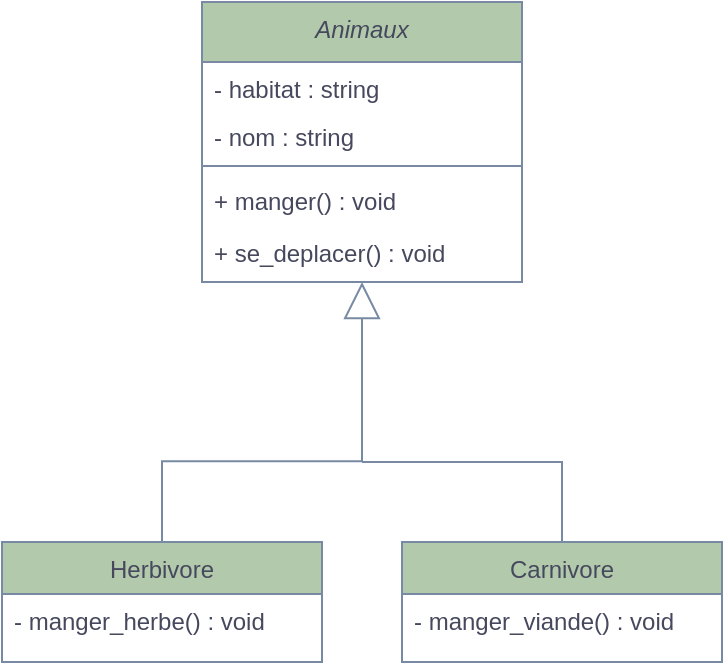 <mxfile version="22.1.22" type="embed" pages="3">
  <diagram id="C5RBs43oDa-KdzZeNtuy" name="Animaux">
    <mxGraphModel dx="397" dy="302" grid="1" gridSize="10" guides="1" tooltips="1" connect="1" arrows="1" fold="1" page="1" pageScale="1" pageWidth="827" pageHeight="1169" math="0" shadow="0">
      <root>
        <mxCell id="WIyWlLk6GJQsqaUBKTNV-0" />
        <mxCell id="WIyWlLk6GJQsqaUBKTNV-1" parent="WIyWlLk6GJQsqaUBKTNV-0" />
        <mxCell id="zkfFHV4jXpPFQw0GAbJ--0" value="Animaux" style="swimlane;fontStyle=2;align=center;verticalAlign=top;childLayout=stackLayout;horizontal=1;startSize=30;horizontalStack=0;resizeParent=1;resizeLast=0;collapsible=1;marginBottom=0;rounded=0;shadow=0;strokeWidth=1;labelBackgroundColor=none;fillColor=#B2C9AB;strokeColor=#788AA3;fontColor=#46495D;" parent="WIyWlLk6GJQsqaUBKTNV-1" vertex="1">
          <mxGeometry x="320" y="80" width="160" height="140" as="geometry">
            <mxRectangle x="230" y="140" width="160" height="26" as="alternateBounds" />
          </mxGeometry>
        </mxCell>
        <mxCell id="zkfFHV4jXpPFQw0GAbJ--1" value="- habitat : string" style="text;align=left;verticalAlign=top;spacingLeft=4;spacingRight=4;overflow=hidden;rotatable=0;points=[[0,0.5],[1,0.5]];portConstraint=eastwest;labelBackgroundColor=none;fontColor=#46495D;" parent="zkfFHV4jXpPFQw0GAbJ--0" vertex="1">
          <mxGeometry y="30" width="160" height="24" as="geometry" />
        </mxCell>
        <mxCell id="ipkFo33AzPfOEZkF4syv-21" value="- nom : string" style="text;align=left;verticalAlign=top;spacingLeft=4;spacingRight=4;overflow=hidden;rotatable=0;points=[[0,0.5],[1,0.5]];portConstraint=eastwest;labelBackgroundColor=none;fontColor=#46495D;" parent="zkfFHV4jXpPFQw0GAbJ--0" vertex="1">
          <mxGeometry y="54" width="160" height="24" as="geometry" />
        </mxCell>
        <mxCell id="zkfFHV4jXpPFQw0GAbJ--4" value="" style="line;html=1;strokeWidth=1;align=left;verticalAlign=middle;spacingTop=-1;spacingLeft=3;spacingRight=3;rotatable=0;labelPosition=right;points=[];portConstraint=eastwest;labelBackgroundColor=none;fillColor=#B2C9AB;strokeColor=#788AA3;fontColor=#46495D;" parent="zkfFHV4jXpPFQw0GAbJ--0" vertex="1">
          <mxGeometry y="78" width="160" height="8" as="geometry" />
        </mxCell>
        <mxCell id="zkfFHV4jXpPFQw0GAbJ--5" value="+ manger() : void" style="text;align=left;verticalAlign=top;spacingLeft=4;spacingRight=4;overflow=hidden;rotatable=0;points=[[0,0.5],[1,0.5]];portConstraint=eastwest;labelBackgroundColor=none;fontColor=#46495D;" parent="zkfFHV4jXpPFQw0GAbJ--0" vertex="1">
          <mxGeometry y="86" width="160" height="26" as="geometry" />
        </mxCell>
        <mxCell id="ipkFo33AzPfOEZkF4syv-5" value="+ se_deplacer() : void" style="text;align=left;verticalAlign=top;spacingLeft=4;spacingRight=4;overflow=hidden;rotatable=0;points=[[0,0.5],[1,0.5]];portConstraint=eastwest;labelBackgroundColor=none;fontColor=#46495D;" parent="zkfFHV4jXpPFQw0GAbJ--0" vertex="1">
          <mxGeometry y="112" width="160" height="18" as="geometry" />
        </mxCell>
        <mxCell id="zkfFHV4jXpPFQw0GAbJ--6" value="Herbivore" style="swimlane;fontStyle=0;align=center;verticalAlign=top;childLayout=stackLayout;horizontal=1;startSize=26;horizontalStack=0;resizeParent=1;resizeLast=0;collapsible=1;marginBottom=0;rounded=0;shadow=0;strokeWidth=1;labelBackgroundColor=none;fillColor=#B2C9AB;strokeColor=#788AA3;fontColor=#46495D;" parent="WIyWlLk6GJQsqaUBKTNV-1" vertex="1">
          <mxGeometry x="220" y="350" width="160" height="60" as="geometry">
            <mxRectangle x="130" y="380" width="160" height="26" as="alternateBounds" />
          </mxGeometry>
        </mxCell>
        <mxCell id="ipkFo33AzPfOEZkF4syv-25" value="- manger_herbe() : void" style="text;align=left;verticalAlign=top;spacingLeft=4;spacingRight=4;overflow=hidden;rotatable=0;points=[[0,0.5],[1,0.5]];portConstraint=eastwest;labelBackgroundColor=none;fontColor=#46495D;" parent="zkfFHV4jXpPFQw0GAbJ--6" vertex="1">
          <mxGeometry y="26" width="160" height="24" as="geometry" />
        </mxCell>
        <mxCell id="zkfFHV4jXpPFQw0GAbJ--13" value="Carnivore" style="swimlane;fontStyle=0;align=center;verticalAlign=top;childLayout=stackLayout;horizontal=1;startSize=26;horizontalStack=0;resizeParent=1;resizeLast=0;collapsible=1;marginBottom=0;rounded=0;shadow=0;strokeWidth=1;labelBackgroundColor=none;fillColor=#B2C9AB;strokeColor=#788AA3;fontColor=#46495D;" parent="WIyWlLk6GJQsqaUBKTNV-1" vertex="1">
          <mxGeometry x="420" y="350" width="160" height="60" as="geometry">
            <mxRectangle x="340" y="380" width="170" height="26" as="alternateBounds" />
          </mxGeometry>
        </mxCell>
        <mxCell id="ipkFo33AzPfOEZkF4syv-26" value="- manger_viande() : void" style="text;align=left;verticalAlign=top;spacingLeft=4;spacingRight=4;overflow=hidden;rotatable=0;points=[[0,0.5],[1,0.5]];portConstraint=eastwest;labelBackgroundColor=none;fontColor=#46495D;" parent="zkfFHV4jXpPFQw0GAbJ--13" vertex="1">
          <mxGeometry y="26" width="160" height="24" as="geometry" />
        </mxCell>
        <mxCell id="ipkFo33AzPfOEZkF4syv-29" value="" style="endArrow=block;endSize=16;endFill=0;html=1;rounded=0;strokeColor=#788AA3;fontColor=default;fillColor=#B2C9AB;exitX=0.5;exitY=0;exitDx=0;exitDy=0;labelBackgroundColor=none;" parent="WIyWlLk6GJQsqaUBKTNV-1" edge="1">
          <mxGeometry x="-0.303" y="40" width="160" relative="1" as="geometry">
            <mxPoint x="300" y="349.57" as="sourcePoint" />
            <mxPoint x="400" y="220" as="targetPoint" />
            <Array as="points">
              <mxPoint x="300" y="309.57" />
              <mxPoint x="400" y="309.57" />
            </Array>
            <mxPoint as="offset" />
          </mxGeometry>
        </mxCell>
        <mxCell id="ipkFo33AzPfOEZkF4syv-33" value="" style="endArrow=none;html=1;rounded=0;strokeColor=#788AA3;fontColor=default;fillColor=#B2C9AB;entryX=0.5;entryY=0;entryDx=0;entryDy=0;labelBackgroundColor=none;" parent="WIyWlLk6GJQsqaUBKTNV-1" target="zkfFHV4jXpPFQw0GAbJ--13" edge="1">
          <mxGeometry width="50" height="50" relative="1" as="geometry">
            <mxPoint x="400" y="310" as="sourcePoint" />
            <mxPoint x="500" y="340" as="targetPoint" />
            <Array as="points">
              <mxPoint x="500" y="310" />
            </Array>
          </mxGeometry>
        </mxCell>
      </root>
    </mxGraphModel>
  </diagram>
  <diagram id="s96RTUGyV_i8q5eFVmfL" name="Classes">
    <mxGraphModel dx="397" dy="302" grid="1" gridSize="10" guides="1" tooltips="1" connect="1" arrows="1" fold="1" page="1" pageScale="1" pageWidth="827" pageHeight="1169" math="0" shadow="0">
      <root>
        <mxCell id="0" />
        <mxCell id="1" parent="0" />
        <mxCell id="UtkEL36S_cxtowwNYvtG-1" value="Classe" style="swimlane;fontStyle=1;align=center;verticalAlign=top;childLayout=stackLayout;horizontal=1;startSize=26;horizontalStack=0;resizeParent=1;resizeParentMax=0;resizeLast=0;collapsible=1;marginBottom=0;whiteSpace=wrap;html=1;labelBackgroundColor=none;fillColor=#B2C9AB;strokeColor=#788AA3;fontColor=#46495D;" parent="1" vertex="1">
          <mxGeometry x="360" y="450" width="160" height="74" as="geometry" />
        </mxCell>
        <mxCell id="V3Bo_ClWaJv6kFXgR_UQ-5" value="- annee : int" style="text;align=left;verticalAlign=top;spacingLeft=4;spacingRight=4;overflow=hidden;rotatable=0;points=[[0,0.5],[1,0.5]];portConstraint=eastwest;labelBackgroundColor=none;fontColor=#46495D;" parent="UtkEL36S_cxtowwNYvtG-1" vertex="1">
          <mxGeometry y="26" width="160" height="24" as="geometry" />
        </mxCell>
        <mxCell id="V3Bo_ClWaJv6kFXgR_UQ-6" value="- nom : string" style="text;align=left;verticalAlign=top;spacingLeft=4;spacingRight=4;overflow=hidden;rotatable=0;points=[[0,0.5],[1,0.5]];portConstraint=eastwest;labelBackgroundColor=none;fontColor=#46495D;" parent="UtkEL36S_cxtowwNYvtG-1" vertex="1">
          <mxGeometry y="50" width="160" height="24" as="geometry" />
        </mxCell>
        <mxCell id="UtkEL36S_cxtowwNYvtG-6" value="Personne" style="swimlane;fontStyle=1;align=center;verticalAlign=top;childLayout=stackLayout;horizontal=1;startSize=26;horizontalStack=0;resizeParent=1;resizeParentMax=0;resizeLast=0;collapsible=1;marginBottom=0;whiteSpace=wrap;html=1;labelBackgroundColor=none;fillColor=#B2C9AB;strokeColor=#788AA3;fontColor=#46495D;" parent="1" vertex="1">
          <mxGeometry x="360" y="80" width="160" height="122" as="geometry" />
        </mxCell>
        <mxCell id="V3Bo_ClWaJv6kFXgR_UQ-1" value="- nom : string" style="text;align=left;verticalAlign=top;spacingLeft=4;spacingRight=4;overflow=hidden;rotatable=0;points=[[0,0.5],[1,0.5]];portConstraint=eastwest;labelBackgroundColor=none;fontColor=#46495D;" parent="UtkEL36S_cxtowwNYvtG-6" vertex="1">
          <mxGeometry y="26" width="160" height="24" as="geometry" />
        </mxCell>
        <mxCell id="V3Bo_ClWaJv6kFXgR_UQ-3" value="- prenom : string" style="text;align=left;verticalAlign=top;spacingLeft=4;spacingRight=4;overflow=hidden;rotatable=0;points=[[0,0.5],[1,0.5]];portConstraint=eastwest;labelBackgroundColor=none;fontColor=#46495D;" parent="UtkEL36S_cxtowwNYvtG-6" vertex="1">
          <mxGeometry y="50" width="160" height="24" as="geometry" />
        </mxCell>
        <mxCell id="V3Bo_ClWaJv6kFXgR_UQ-4" value="- adresse : string" style="text;align=left;verticalAlign=top;spacingLeft=4;spacingRight=4;overflow=hidden;rotatable=0;points=[[0,0.5],[1,0.5]];portConstraint=eastwest;labelBackgroundColor=none;fontColor=#46495D;" parent="UtkEL36S_cxtowwNYvtG-6" vertex="1">
          <mxGeometry y="74" width="160" height="24" as="geometry" />
        </mxCell>
        <mxCell id="V3Bo_ClWaJv6kFXgR_UQ-2" value="- telephone : string" style="text;align=left;verticalAlign=top;spacingLeft=4;spacingRight=4;overflow=hidden;rotatable=0;points=[[0,0.5],[1,0.5]];portConstraint=eastwest;labelBackgroundColor=none;fontColor=#46495D;" parent="UtkEL36S_cxtowwNYvtG-6" vertex="1">
          <mxGeometry y="98" width="160" height="24" as="geometry" />
        </mxCell>
        <mxCell id="UtkEL36S_cxtowwNYvtG-9" value="&lt;strong&gt;Élève&lt;/strong&gt;" style="swimlane;fontStyle=1;align=center;verticalAlign=top;childLayout=stackLayout;horizontal=1;startSize=26;horizontalStack=0;resizeParent=1;resizeParentMax=0;resizeLast=0;collapsible=1;marginBottom=0;whiteSpace=wrap;html=1;labelBackgroundColor=none;fillColor=#B2C9AB;strokeColor=#788AA3;fontColor=#46495D;" parent="1" vertex="1">
          <mxGeometry x="450" y="290" width="160" height="50" as="geometry" />
        </mxCell>
        <mxCell id="V3Bo_ClWaJv6kFXgR_UQ-9" value="- numero_matricule : int" style="text;align=left;verticalAlign=top;spacingLeft=4;spacingRight=4;overflow=hidden;rotatable=0;points=[[0,0.5],[1,0.5]];portConstraint=eastwest;labelBackgroundColor=none;fontColor=#46495D;" parent="UtkEL36S_cxtowwNYvtG-9" vertex="1">
          <mxGeometry y="26" width="160" height="24" as="geometry" />
        </mxCell>
        <mxCell id="V3Bo_ClWaJv6kFXgR_UQ-19" style="edgeStyle=orthogonalEdgeStyle;rounded=0;orthogonalLoop=1;jettySize=auto;html=1;exitX=0.75;exitY=0;exitDx=0;exitDy=0;entryX=0.5;entryY=1;entryDx=0;entryDy=0;strokeColor=#788AA3;fontColor=default;fillColor=#B2C9AB;endArrow=block;endFill=0;strokeWidth=1;endSize=16;labelBackgroundColor=none;" parent="1" source="UtkEL36S_cxtowwNYvtG-12" target="UtkEL36S_cxtowwNYvtG-6" edge="1">
          <mxGeometry relative="1" as="geometry">
            <Array as="points">
              <mxPoint x="390" y="250" />
              <mxPoint x="440" y="250" />
            </Array>
          </mxGeometry>
        </mxCell>
        <mxCell id="UtkEL36S_cxtowwNYvtG-12" value="Professeur" style="swimlane;fontStyle=1;align=center;verticalAlign=top;childLayout=stackLayout;horizontal=1;startSize=26;horizontalStack=0;resizeParent=1;resizeParentMax=0;resizeLast=0;collapsible=1;marginBottom=0;whiteSpace=wrap;html=1;labelBackgroundColor=none;fillColor=#B2C9AB;strokeColor=#788AA3;fontColor=#46495D;" parent="1" vertex="1">
          <mxGeometry x="270" y="290" width="160" height="50" as="geometry" />
        </mxCell>
        <mxCell id="UtkEL36S_cxtowwNYvtG-13" value="- specialite : string" style="text;strokeColor=none;fillColor=none;align=left;verticalAlign=top;spacingLeft=4;spacingRight=4;overflow=hidden;rotatable=0;points=[[0,0.5],[1,0.5]];portConstraint=eastwest;whiteSpace=wrap;html=1;labelBackgroundColor=none;fontColor=#46495D;" parent="UtkEL36S_cxtowwNYvtG-12" vertex="1">
          <mxGeometry y="26" width="160" height="24" as="geometry" />
        </mxCell>
        <mxCell id="wOrSkZwPMERhKaJsnKeC-4" value="" style="endArrow=none;endFill=0;endSize=12;html=1;rounded=0;strokeColor=#788AA3;fontColor=default;fillColor=#B2C9AB;labelBackgroundColor=none;" parent="1" edge="1">
          <mxGeometry width="160" relative="1" as="geometry">
            <mxPoint x="440" y="250" as="sourcePoint" />
            <mxPoint x="490" y="290" as="targetPoint" />
            <Array as="points">
              <mxPoint x="490" y="250" />
            </Array>
          </mxGeometry>
        </mxCell>
        <mxCell id="wOrSkZwPMERhKaJsnKeC-6" value="&lt;strong&gt;&lt;code&gt;est_composée_de&lt;/code&gt;&lt;/strong&gt;" style="html=1;verticalAlign=bottom;endArrow=block;curved=0;rounded=0;strokeColor=#788AA3;fontColor=default;fillColor=#B2C9AB;exitX=-0.003;exitY=0.999;exitDx=0;exitDy=0;exitPerimeter=0;labelBackgroundColor=none;" parent="1" source="wOrSkZwPMERhKaJsnKeC-15" edge="1">
          <mxGeometry x="0.2" y="-60" width="80" relative="1" as="geometry">
            <mxPoint x="477.52" y="450" as="sourcePoint" />
            <mxPoint x="520" y="340" as="targetPoint" />
            <Array as="points">
              <mxPoint x="480" y="400" />
              <mxPoint x="520" y="400" />
            </Array>
            <mxPoint as="offset" />
          </mxGeometry>
        </mxCell>
        <mxCell id="wOrSkZwPMERhKaJsnKeC-7" value="&lt;strong&gt;&lt;code&gt;est_composée_de&lt;/code&gt;&lt;/strong&gt;" style="html=1;verticalAlign=bottom;endArrow=block;curved=0;rounded=0;strokeColor=#788AA3;fontColor=default;fillColor=#B2C9AB;exitX=1.001;exitY=0.999;exitDx=0;exitDy=0;exitPerimeter=0;labelBackgroundColor=none;" parent="1" source="wOrSkZwPMERhKaJsnKeC-14" edge="1">
          <mxGeometry x="0.2" y="60" width="80" relative="1" as="geometry">
            <mxPoint x="402.32" y="449.98" as="sourcePoint" />
            <mxPoint x="360" y="340" as="targetPoint" />
            <Array as="points">
              <mxPoint x="400" y="400" />
              <mxPoint x="360" y="400" />
            </Array>
            <mxPoint as="offset" />
          </mxGeometry>
        </mxCell>
        <mxCell id="wOrSkZwPMERhKaJsnKeC-12" value="1..1" style="text;strokeColor=none;fillColor=none;spacingLeft=4;spacingRight=4;overflow=hidden;rotatable=0;points=[[0,0.5],[1,0.5]];portConstraint=eastwest;fontSize=12;whiteSpace=wrap;html=1;fontColor=#46495D;labelBackgroundColor=none;" parent="1" vertex="1">
          <mxGeometry x="310" y="340" width="40" height="30" as="geometry" />
        </mxCell>
        <mxCell id="wOrSkZwPMERhKaJsnKeC-13" value="1..1" style="text;strokeColor=none;fillColor=none;spacingLeft=4;spacingRight=4;overflow=hidden;rotatable=0;points=[[0,0.5],[1,0.5]];portConstraint=eastwest;fontSize=12;whiteSpace=wrap;html=1;fontColor=#46495D;labelBackgroundColor=none;" parent="1" vertex="1">
          <mxGeometry x="530" y="340" width="40" height="30" as="geometry" />
        </mxCell>
        <mxCell id="wOrSkZwPMERhKaJsnKeC-14" value="1..1" style="text;strokeColor=none;fillColor=none;spacingLeft=4;spacingRight=4;overflow=hidden;rotatable=0;points=[[0,0.5],[1,0.5]];portConstraint=eastwest;fontSize=12;whiteSpace=wrap;html=1;fontColor=#46495D;labelBackgroundColor=none;" parent="1" vertex="1">
          <mxGeometry x="360" y="420" width="40" height="30" as="geometry" />
        </mxCell>
        <mxCell id="wOrSkZwPMERhKaJsnKeC-15" value="1..30" style="text;strokeColor=none;fillColor=none;spacingLeft=4;spacingRight=4;overflow=hidden;rotatable=0;points=[[0,0.5],[1,0.5]];portConstraint=eastwest;fontSize=12;whiteSpace=wrap;html=1;fontColor=#46495D;labelBackgroundColor=none;" parent="1" vertex="1">
          <mxGeometry x="480" y="420" width="40" height="30" as="geometry" />
        </mxCell>
      </root>
    </mxGraphModel>
  </diagram>
  <diagram id="IdAeH0HkOht5YBKSymLS" name="Email">
    <mxGraphModel dx="397" dy="302" grid="1" gridSize="10" guides="1" tooltips="1" connect="1" arrows="1" fold="1" page="1" pageScale="1" pageWidth="827" pageHeight="1169" math="0" shadow="0">
      <root>
        <mxCell id="0" />
        <mxCell id="1" parent="0" />
        <mxCell id="_Y4de1-GAy6leBhJuS8P-1" value="&lt;strong&gt;&lt;code&gt;Email&lt;/code&gt;&lt;/strong&gt;" style="swimlane;fontStyle=1;align=center;verticalAlign=top;childLayout=stackLayout;horizontal=1;startSize=26;horizontalStack=0;resizeParent=1;resizeParentMax=0;resizeLast=0;collapsible=1;marginBottom=0;whiteSpace=wrap;html=1;strokeColor=#788AA3;fontColor=#46495D;fillColor=#B2C9AB;labelBackgroundColor=none;" parent="1" vertex="1">
          <mxGeometry x="210" y="120" width="160" height="130" as="geometry" />
        </mxCell>
        <mxCell id="_Y4de1-GAy6leBhJuS8P-2" value="-&amp;nbsp;&lt;code&gt;titre&lt;/code&gt;" style="text;strokeColor=none;fillColor=none;align=left;verticalAlign=top;spacingLeft=4;spacingRight=4;overflow=hidden;rotatable=0;points=[[0,0.5],[1,0.5]];portConstraint=eastwest;whiteSpace=wrap;html=1;fontColor=#46495D;labelBackgroundColor=none;" parent="_Y4de1-GAy6leBhJuS8P-1" vertex="1">
          <mxGeometry y="26" width="160" height="26" as="geometry" />
        </mxCell>
        <mxCell id="nkl_dsZmvmRRX_fMru49-2" value="&lt;font face=&quot;monospace&quot; color=&quot;rgba(0, 0, 0, 0)&quot;&gt;&lt;span style=&quot;font-size: 0px; text-wrap: nowrap;&quot;&gt;e-&lt;/span&gt;&lt;/font&gt;&lt;code&gt;-&amp;nbsp;&lt;/code&gt;&lt;code&gt;texte&lt;/code&gt;" style="text;strokeColor=none;fillColor=none;align=left;verticalAlign=top;spacingLeft=4;spacingRight=4;overflow=hidden;rotatable=0;points=[[0,0.5],[1,0.5]];portConstraint=eastwest;whiteSpace=wrap;html=1;fontColor=#46495D;labelBackgroundColor=none;" parent="_Y4de1-GAy6leBhJuS8P-1" vertex="1">
          <mxGeometry y="52" width="160" height="26" as="geometry" />
        </mxCell>
        <mxCell id="nkl_dsZmvmRRX_fMru49-1" value="&lt;font face=&quot;monospace&quot; color=&quot;rgba(0, 0, 0, 0)&quot;&gt;&lt;span style=&quot;font-size: 0px; text-wrap: nowrap;&quot;&gt;e-&lt;/span&gt;&lt;/font&gt;&lt;code&gt;- expediteur&lt;/code&gt;" style="text;strokeColor=none;fillColor=none;align=left;verticalAlign=top;spacingLeft=4;spacingRight=4;overflow=hidden;rotatable=0;points=[[0,0.5],[1,0.5]];portConstraint=eastwest;whiteSpace=wrap;html=1;fontColor=#46495D;labelBackgroundColor=none;" parent="_Y4de1-GAy6leBhJuS8P-1" vertex="1">
          <mxGeometry y="78" width="160" height="26" as="geometry" />
        </mxCell>
        <mxCell id="_Y4de1-GAy6leBhJuS8P-17" value="&lt;font face=&quot;monospace&quot; color=&quot;rgba(0, 0, 0, 0)&quot;&gt;&lt;span style=&quot;font-size: 0px; text-wrap: nowrap;&quot;&gt;e-&lt;/span&gt;&lt;/font&gt;&lt;code&gt;-&amp;nbsp;&lt;/code&gt;&lt;code&gt;destinataire&lt;/code&gt;" style="text;strokeColor=none;fillColor=none;align=left;verticalAlign=top;spacingLeft=4;spacingRight=4;overflow=hidden;rotatable=0;points=[[0,0.5],[1,0.5]];portConstraint=eastwest;whiteSpace=wrap;html=1;fontColor=#46495D;labelBackgroundColor=none;" parent="_Y4de1-GAy6leBhJuS8P-1" vertex="1">
          <mxGeometry y="104" width="160" height="26" as="geometry" />
        </mxCell>
        <mxCell id="_Y4de1-GAy6leBhJuS8P-5" value="&lt;strong&gt;&lt;code&gt;FichierJoint&lt;/code&gt;&lt;/strong&gt;" style="swimlane;fontStyle=1;align=center;verticalAlign=top;childLayout=stackLayout;horizontal=1;startSize=26;horizontalStack=0;resizeParent=1;resizeParentMax=0;resizeLast=0;collapsible=1;marginBottom=0;whiteSpace=wrap;html=1;strokeColor=#788AA3;fontColor=#46495D;fillColor=#B2C9AB;labelBackgroundColor=none;" parent="1" vertex="1">
          <mxGeometry x="490" y="120" width="160" height="104" as="geometry" />
        </mxCell>
        <mxCell id="nkl_dsZmvmRRX_fMru49-3" value="-&amp;nbsp;&lt;code&gt;nom&lt;/code&gt;" style="text;strokeColor=none;fillColor=none;align=left;verticalAlign=top;spacingLeft=4;spacingRight=4;overflow=hidden;rotatable=0;points=[[0,0.5],[1,0.5]];portConstraint=eastwest;whiteSpace=wrap;html=1;fontColor=#46495D;labelBackgroundColor=none;" parent="_Y4de1-GAy6leBhJuS8P-5" vertex="1">
          <mxGeometry y="26" width="160" height="26" as="geometry" />
        </mxCell>
        <mxCell id="nkl_dsZmvmRRX_fMru49-4" value="-&amp;nbsp;&lt;code&gt;type&lt;/code&gt;" style="text;strokeColor=none;fillColor=none;align=left;verticalAlign=top;spacingLeft=4;spacingRight=4;overflow=hidden;rotatable=0;points=[[0,0.5],[1,0.5]];portConstraint=eastwest;whiteSpace=wrap;html=1;fontColor=#46495D;labelBackgroundColor=none;" parent="_Y4de1-GAy6leBhJuS8P-5" vertex="1">
          <mxGeometry y="52" width="160" height="26" as="geometry" />
        </mxCell>
        <mxCell id="_Y4de1-GAy6leBhJuS8P-6" value="-&amp;nbsp;&lt;code&gt;taille&lt;/code&gt;" style="text;strokeColor=none;fillColor=none;align=left;verticalAlign=top;spacingLeft=4;spacingRight=4;overflow=hidden;rotatable=0;points=[[0,0.5],[1,0.5]];portConstraint=eastwest;whiteSpace=wrap;html=1;fontColor=#46495D;labelBackgroundColor=none;" parent="_Y4de1-GAy6leBhJuS8P-5" vertex="1">
          <mxGeometry y="78" width="160" height="26" as="geometry" />
        </mxCell>
        <mxCell id="7b36YxDqTEHIo_Uz0_Du-1" value="0..*" style="text;strokeColor=none;fillColor=none;spacingLeft=4;spacingRight=4;overflow=hidden;rotatable=0;points=[[0,0.5],[1,0.5]];portConstraint=eastwest;fontSize=12;whiteSpace=wrap;html=1;fontColor=#46495D;labelBackgroundColor=none;" parent="1" vertex="1">
          <mxGeometry x="370" y="140" width="40" height="30" as="geometry" />
        </mxCell>
        <mxCell id="7b36YxDqTEHIo_Uz0_Du-2" value="1" style="text;strokeColor=none;fillColor=none;spacingLeft=4;spacingRight=4;overflow=hidden;rotatable=0;points=[[0,0.5],[1,0.5]];portConstraint=eastwest;fontSize=12;whiteSpace=wrap;html=1;fontColor=#46495D;labelBackgroundColor=none;" parent="1" vertex="1">
          <mxGeometry x="450" y="140" width="40" height="30" as="geometry" />
        </mxCell>
        <mxCell id="7b36YxDqTEHIo_Uz0_Du-3" value="&lt;code&gt;FichierJoint&lt;/code&gt;" style="html=1;verticalAlign=bottom;endArrow=block;curved=0;rounded=0;strokeColor=#788AA3;fontColor=default;fillColor=#B2C9AB;entryX=0;entryY=0.5;entryDx=0;entryDy=0;labelBackgroundColor=none;" parent="1" target="nkl_dsZmvmRRX_fMru49-4" edge="1">
          <mxGeometry width="80" relative="1" as="geometry">
            <mxPoint x="374" y="184.5" as="sourcePoint" />
            <mxPoint x="454" y="184.5" as="targetPoint" />
          </mxGeometry>
        </mxCell>
      </root>
    </mxGraphModel>
  </diagram>
</mxfile>
